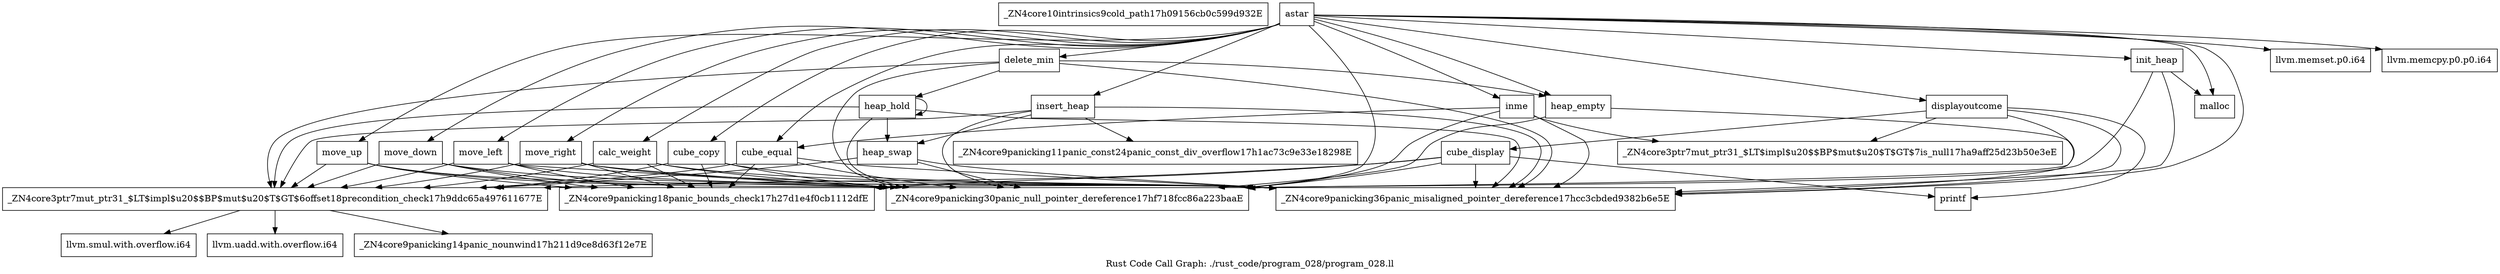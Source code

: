digraph "Rust Code Call Graph: ./rust_code/program_028/program_028.ll" {
	label="Rust Code Call Graph: ./rust_code/program_028/program_028.ll";

	Node0x563fbfa481b0 [shape=record,label="{_ZN4core10intrinsics9cold_path17h09156cb0c599d932E}"];
	Node0x563fbf9a26e0 [shape=record,label="{_ZN4core3ptr7mut_ptr31_$LT$impl$u20$$BP$mut$u20$T$GT$6offset18precondition_check17h9ddc65a497611677E}"];
	Node0x563fbf9a26e0 -> Node0x563fbf9a5dc0;
	Node0x563fbf9a26e0 -> Node0x563fbf9a7ec0;
	Node0x563fbf9a26e0 -> Node0x563fbf9a8fd0;
	Node0x563fbf9aa8b0 [shape=record,label="{_ZN4core3ptr7mut_ptr31_$LT$impl$u20$$BP$mut$u20$T$GT$7is_null17ha9aff25d23b50e3eE}"];
	Node0x563fbf9ac3b0 [shape=record,label="{heap_empty}"];
	Node0x563fbf9ac3b0 -> Node0x563fbf9ad5f0;
	Node0x563fbf9ac3b0 -> Node0x563fbf9b0700;
	Node0x563fbf9b2990 [shape=record,label="{heap_swap}"];
	Node0x563fbf9b2990 -> Node0x563fbf9ad5f0;
	Node0x563fbf9b2990 -> Node0x563fbf9a26e0;
	Node0x563fbf9b2990 -> Node0x563fbf9b0700;
	Node0x563fbf9b3e30 [shape=record,label="{heap_hold}"];
	Node0x563fbf9b3e30 -> Node0x563fbf9ad5f0;
	Node0x563fbf9b3e30 -> Node0x563fbf9b0700;
	Node0x563fbf9b3e30 -> Node0x563fbf9b3e30;
	Node0x563fbf9b3e30 -> Node0x563fbf9a26e0;
	Node0x563fbf9b3e30 -> Node0x563fbf9b2990;
	Node0x563fbf9c1cc0 [shape=record,label="{cube_copy}"];
	Node0x563fbf9c1cc0 -> Node0x563fbf9a26e0;
	Node0x563fbf9c1cc0 -> Node0x563fbf9c0a80;
	Node0x563fbf9c1cc0 -> Node0x563fbf9ad5f0;
	Node0x563fbf9c1cc0 -> Node0x563fbf9b0700;
	Node0x563fbf9b75a0 [shape=record,label="{init_heap}"];
	Node0x563fbf9b75a0 -> Node0x563fbf9daeb0;
	Node0x563fbf9b75a0 -> Node0x563fbf9ad5f0;
	Node0x563fbf9b75a0 -> Node0x563fbf9b0700;
	Node0x563fbf9ba1b0 [shape=record,label="{insert_heap}"];
	Node0x563fbf9ba1b0 -> Node0x563fbf9ad5f0;
	Node0x563fbf9ba1b0 -> Node0x563fbf9b0700;
	Node0x563fbf9ba1b0 -> Node0x563fbf9b2990;
	Node0x563fbf9ba1b0 -> Node0x563fbf9a26e0;
	Node0x563fbf9ba1b0 -> Node0x563fbf9bcb00;
	Node0x563fbf9be920 [shape=record,label="{delete_min}"];
	Node0x563fbf9be920 -> Node0x563fbf9ac3b0;
	Node0x563fbf9be920 -> Node0x563fbf9ad5f0;
	Node0x563fbf9be920 -> Node0x563fbf9a26e0;
	Node0x563fbf9be920 -> Node0x563fbf9b0700;
	Node0x563fbf9be920 -> Node0x563fbf9b3e30;
	Node0x563fbf9bfd70 [shape=record,label="{cube_equal}"];
	Node0x563fbf9bfd70 -> Node0x563fbf9a26e0;
	Node0x563fbf9bfd70 -> Node0x563fbf9c0a80;
	Node0x563fbf9bfd70 -> Node0x563fbf9ad5f0;
	Node0x563fbf9bfd70 -> Node0x563fbf9b0700;
	Node0x563fbfa56730 [shape=record,label="{cube_display}"];
	Node0x563fbfa56730 -> Node0x563fbfa567b0;
	Node0x563fbfa56730 -> Node0x563fbf9a26e0;
	Node0x563fbfa56730 -> Node0x563fbf9c0a80;
	Node0x563fbfa56730 -> Node0x563fbf9ad5f0;
	Node0x563fbfa56730 -> Node0x563fbf9b0700;
	Node0x563fbfa56830 [shape=record,label="{move_up}"];
	Node0x563fbfa56830 -> Node0x563fbf9a26e0;
	Node0x563fbfa56830 -> Node0x563fbf9c0a80;
	Node0x563fbfa56830 -> Node0x563fbf9ad5f0;
	Node0x563fbfa56830 -> Node0x563fbf9b0700;
	Node0x563fbf9c3530 [shape=record,label="{move_down}"];
	Node0x563fbf9c3530 -> Node0x563fbf9a26e0;
	Node0x563fbf9c3530 -> Node0x563fbf9c0a80;
	Node0x563fbf9c3530 -> Node0x563fbf9ad5f0;
	Node0x563fbf9c3530 -> Node0x563fbf9b0700;
	Node0x563fbf9c6830 [shape=record,label="{move_left}"];
	Node0x563fbf9c6830 -> Node0x563fbf9a26e0;
	Node0x563fbf9c6830 -> Node0x563fbf9c0a80;
	Node0x563fbf9c6830 -> Node0x563fbf9ad5f0;
	Node0x563fbf9c6830 -> Node0x563fbf9b0700;
	Node0x563fbf9c82b0 [shape=record,label="{move_right}"];
	Node0x563fbf9c82b0 -> Node0x563fbf9a26e0;
	Node0x563fbf9c82b0 -> Node0x563fbf9c0a80;
	Node0x563fbf9c82b0 -> Node0x563fbf9ad5f0;
	Node0x563fbf9c82b0 -> Node0x563fbf9b0700;
	Node0x563fbf9cb150 [shape=record,label="{calc_weight}"];
	Node0x563fbf9cb150 -> Node0x563fbf9a26e0;
	Node0x563fbf9cb150 -> Node0x563fbf9c0a80;
	Node0x563fbf9cb150 -> Node0x563fbf9ad5f0;
	Node0x563fbf9cb150 -> Node0x563fbf9b0700;
	Node0x563fbf9cc530 [shape=record,label="{displayoutcome}"];
	Node0x563fbf9cc530 -> Node0x563fbf9aa8b0;
	Node0x563fbf9cc530 -> Node0x563fbfa56730;
	Node0x563fbf9cc530 -> Node0x563fbfa567b0;
	Node0x563fbf9cc530 -> Node0x563fbf9b0700;
	Node0x563fbf9cc530 -> Node0x563fbf9ad5f0;
	Node0x563fbf9cda80 [shape=record,label="{inme}"];
	Node0x563fbf9cda80 -> Node0x563fbf9aa8b0;
	Node0x563fbf9cda80 -> Node0x563fbf9bfd70;
	Node0x563fbf9cda80 -> Node0x563fbf9b0700;
	Node0x563fbf9cda80 -> Node0x563fbf9ad5f0;
	Node0x563fbfa57320 [shape=record,label="{astar}"];
	Node0x563fbfa57320 -> Node0x563fbf9daeb0;
	Node0x563fbfa57320 -> Node0x563fbf9ad5f0;
	Node0x563fbfa57320 -> Node0x563fbf9b0700;
	Node0x563fbfa57320 -> Node0x563fbf9ba1b0;
	Node0x563fbfa57320 -> Node0x563fbf9cb150;
	Node0x563fbfa57320 -> Node0x563fbf9c1cc0;
	Node0x563fbfa57320 -> Node0x563fbf9cda80;
	Node0x563fbfa57320 -> Node0x563fbf9c82b0;
	Node0x563fbfa57320 -> Node0x563fbf9c6830;
	Node0x563fbfa57320 -> Node0x563fbf9c3530;
	Node0x563fbfa57320 -> Node0x563fbfa56830;
	Node0x563fbfa57320 -> Node0x563fbf9cc530;
	Node0x563fbfa57320 -> Node0x563fbf9b75a0;
	Node0x563fbfa57320 -> Node0x563fbf9bfd70;
	Node0x563fbfa57320 -> Node0x563fbfa57a00;
	Node0x563fbfa57320 -> Node0x563fbf9be920;
	Node0x563fbfa57320 -> Node0x563fbfa57a80;
	Node0x563fbfa57320 -> Node0x563fbf9ac3b0;
	Node0x563fbf9a5dc0 [shape=record,label="{llvm.smul.with.overflow.i64}"];
	Node0x563fbf9a7ec0 [shape=record,label="{llvm.uadd.with.overflow.i64}"];
	Node0x563fbf9a8fd0 [shape=record,label="{_ZN4core9panicking14panic_nounwind17h211d9ce8d63f12e7E}"];
	Node0x563fbf9ad5f0 [shape=record,label="{_ZN4core9panicking36panic_misaligned_pointer_dereference17hcc3cbded9382b6e5E}"];
	Node0x563fbf9b0700 [shape=record,label="{_ZN4core9panicking30panic_null_pointer_dereference17hf718fcc86a223baaE}"];
	Node0x563fbf9daeb0 [shape=record,label="{malloc}"];
	Node0x563fbf9bcb00 [shape=record,label="{_ZN4core9panicking11panic_const24panic_const_div_overflow17h1ac73c9e33e18298E}"];
	Node0x563fbf9c0a80 [shape=record,label="{_ZN4core9panicking18panic_bounds_check17h27d1e4f0cb1112dfE}"];
	Node0x563fbfa567b0 [shape=record,label="{printf}"];
	Node0x563fbfa57a00 [shape=record,label="{llvm.memset.p0.i64}"];
	Node0x563fbfa57a80 [shape=record,label="{llvm.memcpy.p0.p0.i64}"];
}
